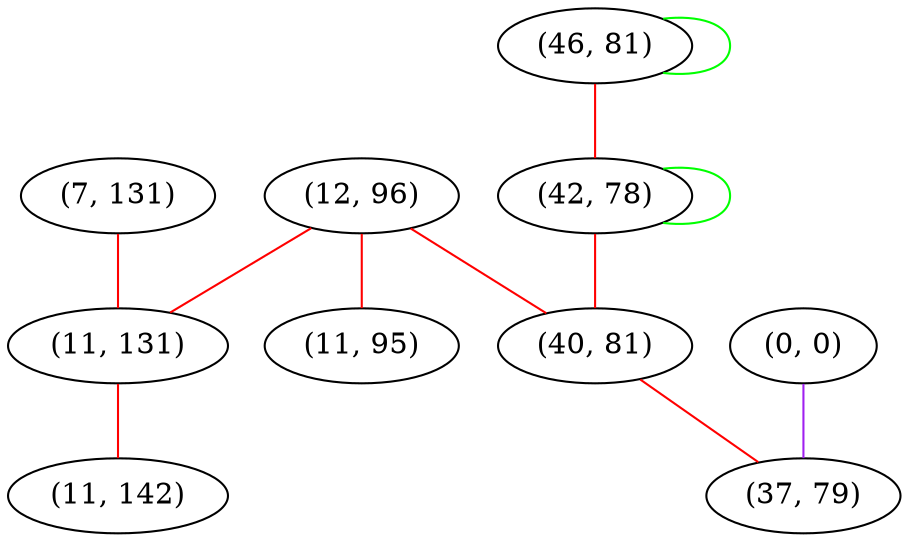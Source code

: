 graph "" {
"(7, 131)";
"(46, 81)";
"(0, 0)";
"(12, 96)";
"(11, 95)";
"(11, 131)";
"(42, 78)";
"(11, 142)";
"(40, 81)";
"(37, 79)";
"(7, 131)" -- "(11, 131)"  [color=red, key=0, weight=1];
"(46, 81)" -- "(46, 81)"  [color=green, key=0, weight=2];
"(46, 81)" -- "(42, 78)"  [color=red, key=0, weight=1];
"(0, 0)" -- "(37, 79)"  [color=purple, key=0, weight=4];
"(12, 96)" -- "(40, 81)"  [color=red, key=0, weight=1];
"(12, 96)" -- "(11, 95)"  [color=red, key=0, weight=1];
"(12, 96)" -- "(11, 131)"  [color=red, key=0, weight=1];
"(11, 131)" -- "(11, 142)"  [color=red, key=0, weight=1];
"(42, 78)" -- "(40, 81)"  [color=red, key=0, weight=1];
"(42, 78)" -- "(42, 78)"  [color=green, key=0, weight=2];
"(40, 81)" -- "(37, 79)"  [color=red, key=0, weight=1];
}
